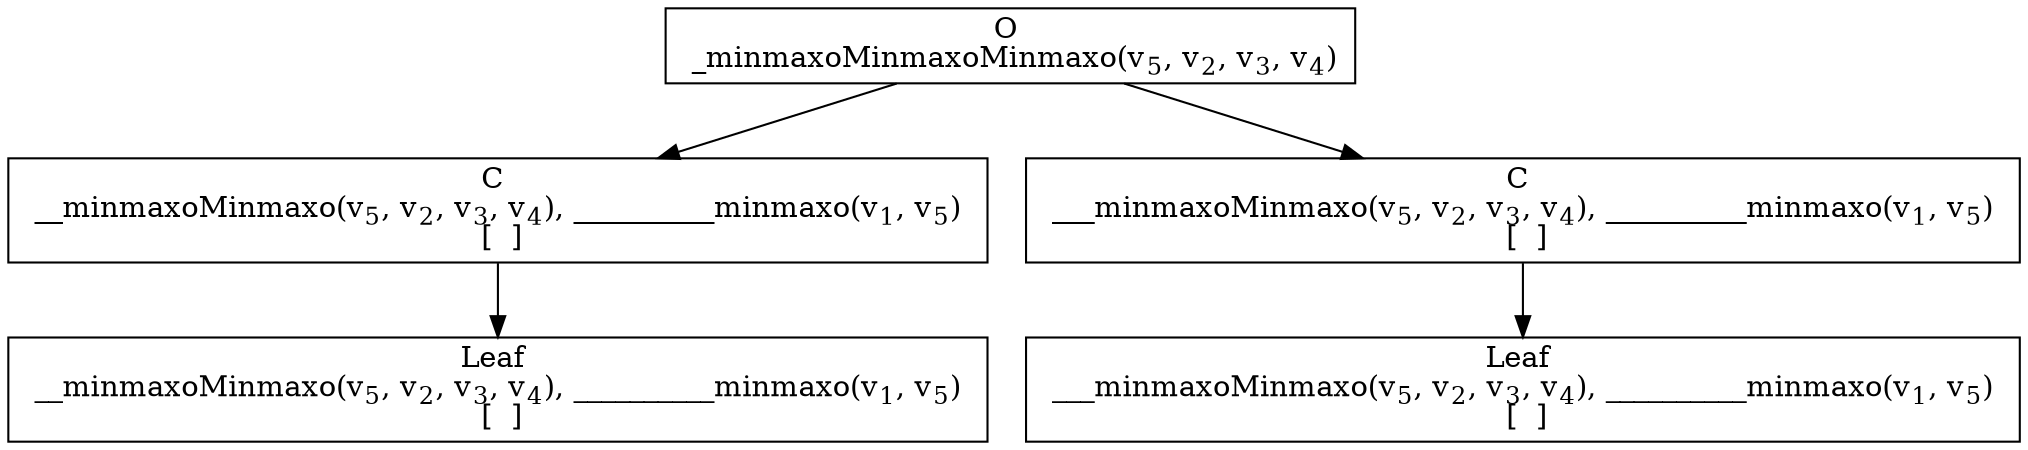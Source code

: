 digraph {
    graph [rankdir=TB
          ,bgcolor=transparent];
    node [shape=box
         ,fillcolor=white
         ,style=filled];
    0 [label=<O <BR/> _minmaxoMinmaxoMinmaxo(v<SUB>5</SUB>, v<SUB>2</SUB>, v<SUB>3</SUB>, v<SUB>4</SUB>)>];
    1 [label=<C <BR/> __minmaxoMinmaxo(v<SUB>5</SUB>, v<SUB>2</SUB>, v<SUB>3</SUB>, v<SUB>4</SUB>), __________minmaxo(v<SUB>1</SUB>, v<SUB>5</SUB>) <BR/>  [  ] >];
    2 [label=<C <BR/> ___minmaxoMinmaxo(v<SUB>5</SUB>, v<SUB>2</SUB>, v<SUB>3</SUB>, v<SUB>4</SUB>), __________minmaxo(v<SUB>1</SUB>, v<SUB>5</SUB>) <BR/>  [  ] >];
    3 [label=<Leaf <BR/> __minmaxoMinmaxo(v<SUB>5</SUB>, v<SUB>2</SUB>, v<SUB>3</SUB>, v<SUB>4</SUB>), __________minmaxo(v<SUB>1</SUB>, v<SUB>5</SUB>) <BR/>  [  ] >];
    4 [label=<Leaf <BR/> ___minmaxoMinmaxo(v<SUB>5</SUB>, v<SUB>2</SUB>, v<SUB>3</SUB>, v<SUB>4</SUB>), __________minmaxo(v<SUB>1</SUB>, v<SUB>5</SUB>) <BR/>  [  ] >];
    0 -> 1 [label=""];
    0 -> 2 [label=""];
    1 -> 3 [label=""];
    2 -> 4 [label=""];
}